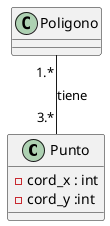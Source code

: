 @startuml C1
class Punto{
    -cord_x : int
    -cord_y :int

}
class Poligono{

}
Poligono "1.*" -- "3.*" Punto : tiene





@enduml
